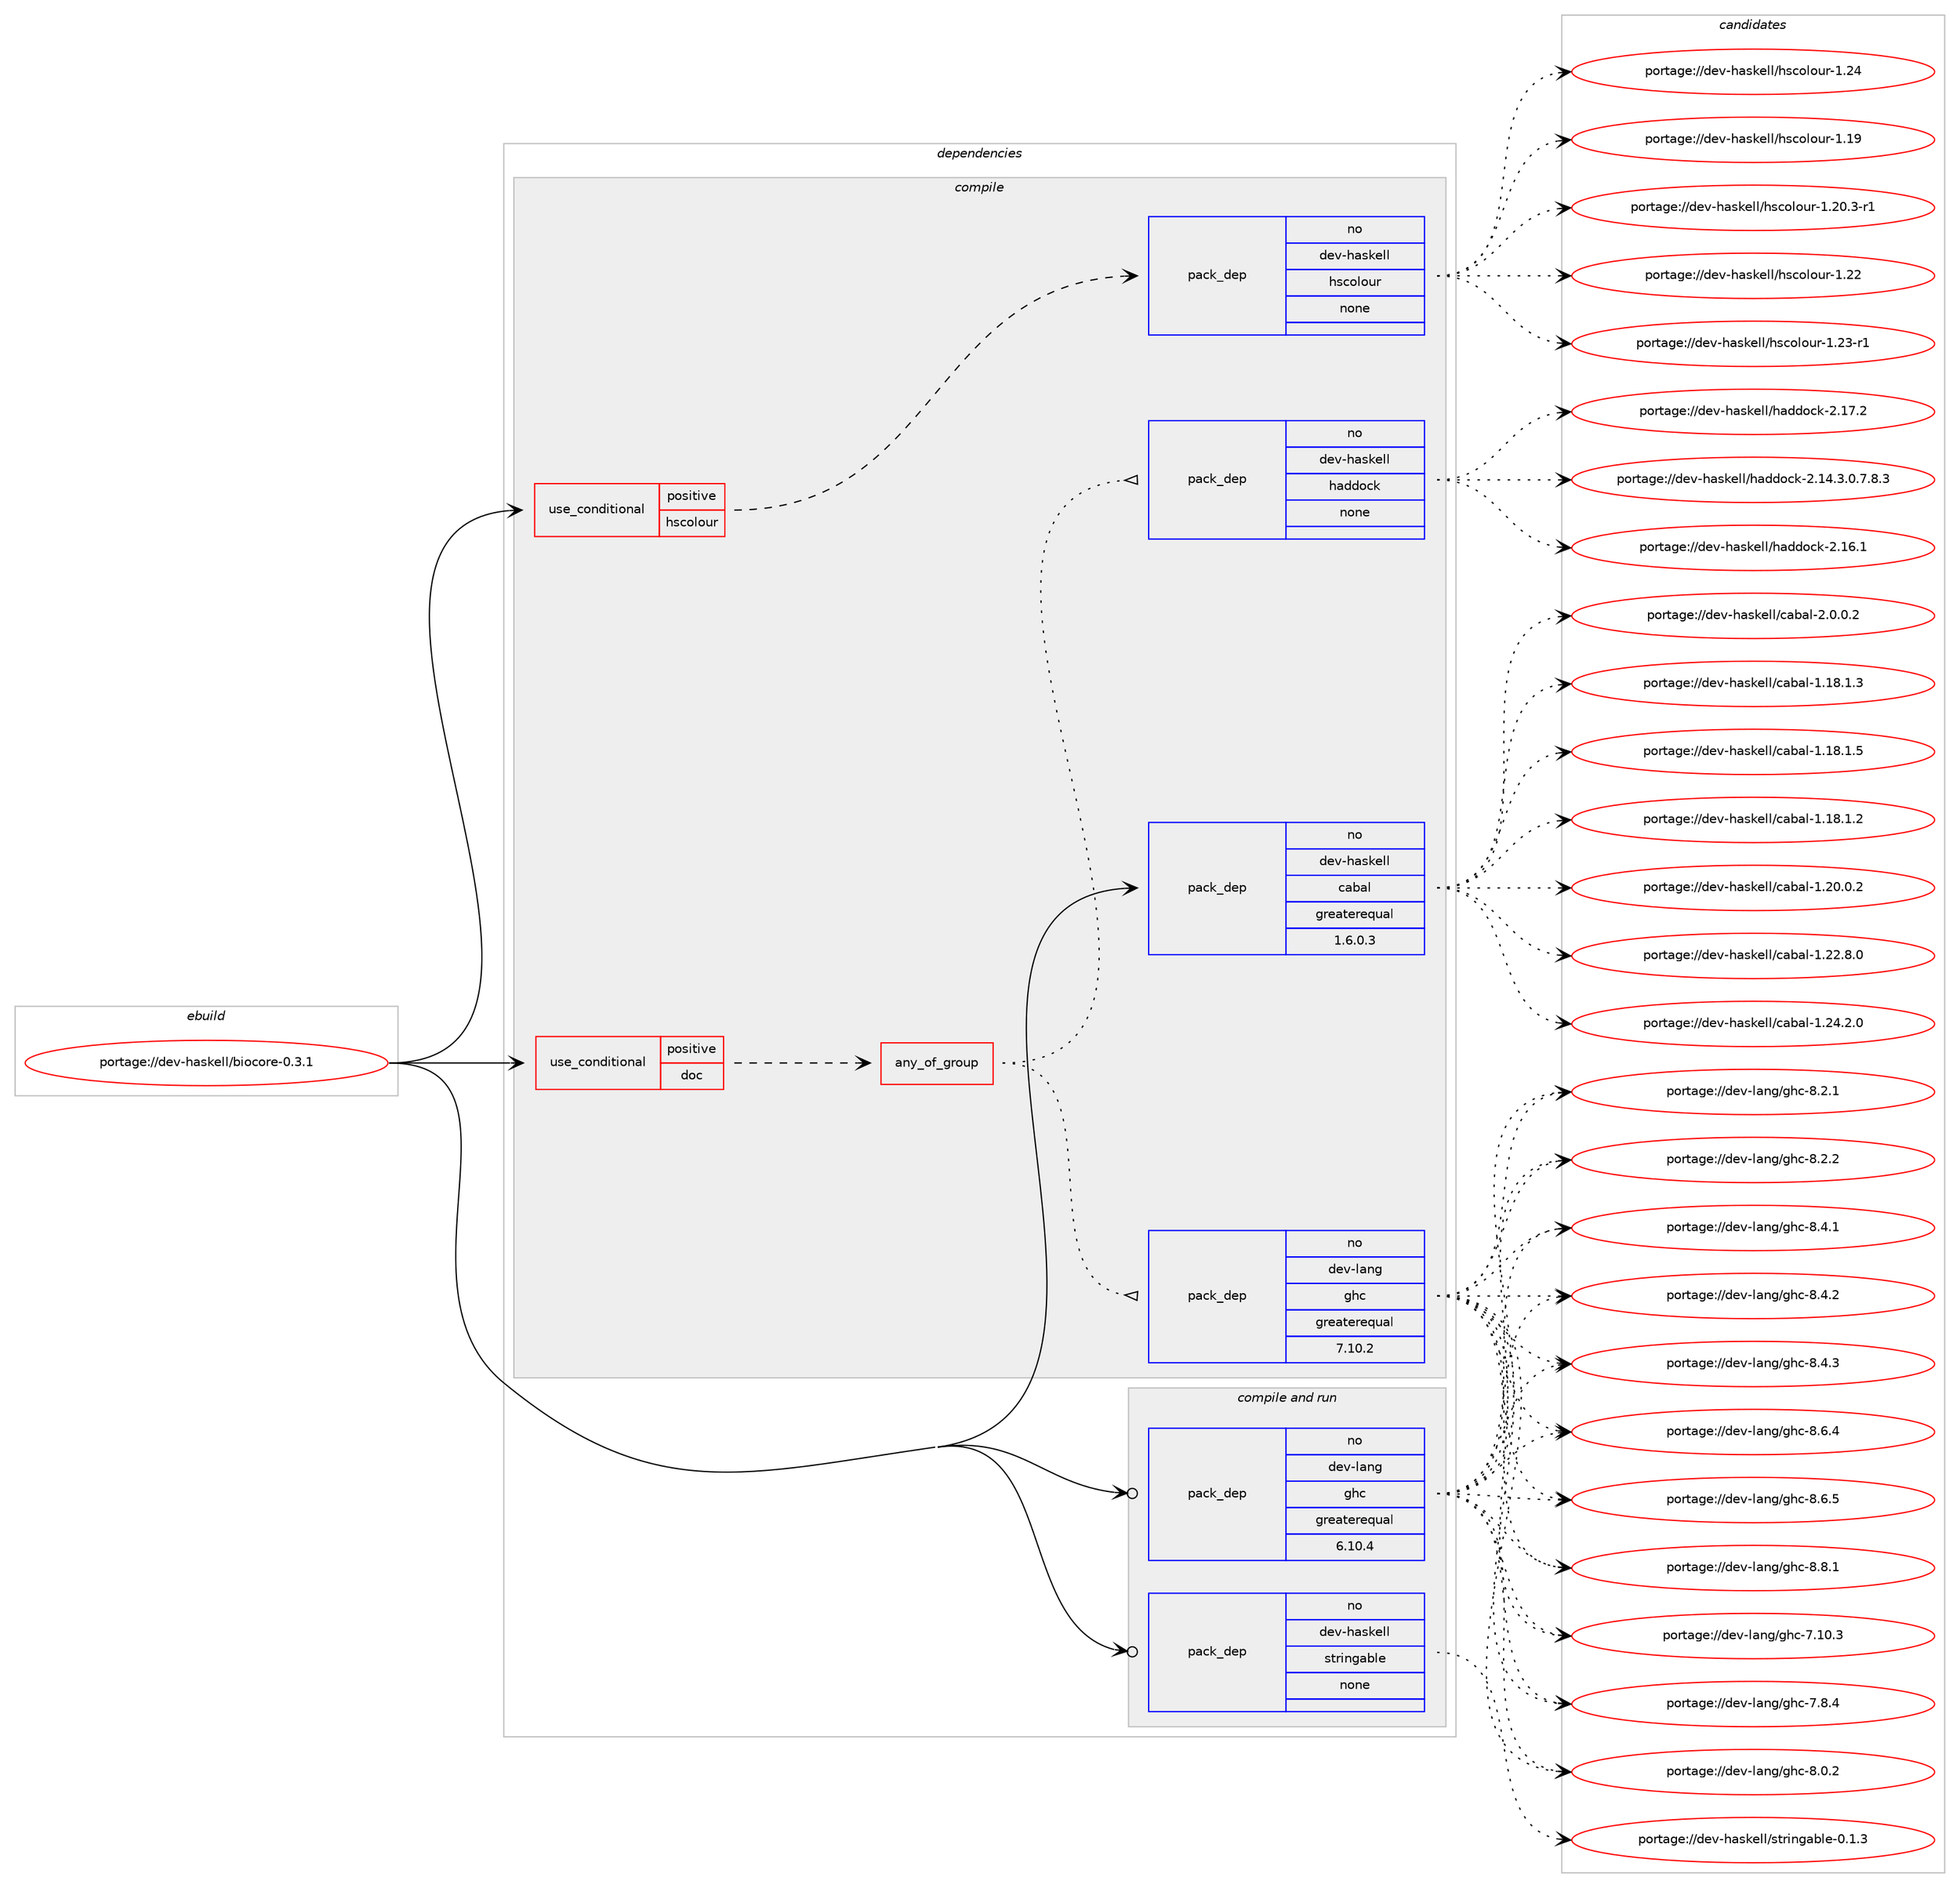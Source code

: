 digraph prolog {

# *************
# Graph options
# *************

newrank=true;
concentrate=true;
compound=true;
graph [rankdir=LR,fontname=Helvetica,fontsize=10,ranksep=1.5];#, ranksep=2.5, nodesep=0.2];
edge  [arrowhead=vee];
node  [fontname=Helvetica,fontsize=10];

# **********
# The ebuild
# **********

subgraph cluster_leftcol {
color=gray;
rank=same;
label=<<i>ebuild</i>>;
id [label="portage://dev-haskell/biocore-0.3.1", color=red, width=4, href="../dev-haskell/biocore-0.3.1.svg"];
}

# ****************
# The dependencies
# ****************

subgraph cluster_midcol {
color=gray;
label=<<i>dependencies</i>>;
subgraph cluster_compile {
fillcolor="#eeeeee";
style=filled;
label=<<i>compile</i>>;
subgraph cond14339 {
dependency62717 [label=<<TABLE BORDER="0" CELLBORDER="1" CELLSPACING="0" CELLPADDING="4"><TR><TD ROWSPAN="3" CELLPADDING="10">use_conditional</TD></TR><TR><TD>positive</TD></TR><TR><TD>doc</TD></TR></TABLE>>, shape=none, color=red];
subgraph any1378 {
dependency62718 [label=<<TABLE BORDER="0" CELLBORDER="1" CELLSPACING="0" CELLPADDING="4"><TR><TD CELLPADDING="10">any_of_group</TD></TR></TABLE>>, shape=none, color=red];subgraph pack46943 {
dependency62719 [label=<<TABLE BORDER="0" CELLBORDER="1" CELLSPACING="0" CELLPADDING="4" WIDTH="220"><TR><TD ROWSPAN="6" CELLPADDING="30">pack_dep</TD></TR><TR><TD WIDTH="110">no</TD></TR><TR><TD>dev-haskell</TD></TR><TR><TD>haddock</TD></TR><TR><TD>none</TD></TR><TR><TD></TD></TR></TABLE>>, shape=none, color=blue];
}
dependency62718:e -> dependency62719:w [weight=20,style="dotted",arrowhead="oinv"];
subgraph pack46944 {
dependency62720 [label=<<TABLE BORDER="0" CELLBORDER="1" CELLSPACING="0" CELLPADDING="4" WIDTH="220"><TR><TD ROWSPAN="6" CELLPADDING="30">pack_dep</TD></TR><TR><TD WIDTH="110">no</TD></TR><TR><TD>dev-lang</TD></TR><TR><TD>ghc</TD></TR><TR><TD>greaterequal</TD></TR><TR><TD>7.10.2</TD></TR></TABLE>>, shape=none, color=blue];
}
dependency62718:e -> dependency62720:w [weight=20,style="dotted",arrowhead="oinv"];
}
dependency62717:e -> dependency62718:w [weight=20,style="dashed",arrowhead="vee"];
}
id:e -> dependency62717:w [weight=20,style="solid",arrowhead="vee"];
subgraph cond14340 {
dependency62721 [label=<<TABLE BORDER="0" CELLBORDER="1" CELLSPACING="0" CELLPADDING="4"><TR><TD ROWSPAN="3" CELLPADDING="10">use_conditional</TD></TR><TR><TD>positive</TD></TR><TR><TD>hscolour</TD></TR></TABLE>>, shape=none, color=red];
subgraph pack46945 {
dependency62722 [label=<<TABLE BORDER="0" CELLBORDER="1" CELLSPACING="0" CELLPADDING="4" WIDTH="220"><TR><TD ROWSPAN="6" CELLPADDING="30">pack_dep</TD></TR><TR><TD WIDTH="110">no</TD></TR><TR><TD>dev-haskell</TD></TR><TR><TD>hscolour</TD></TR><TR><TD>none</TD></TR><TR><TD></TD></TR></TABLE>>, shape=none, color=blue];
}
dependency62721:e -> dependency62722:w [weight=20,style="dashed",arrowhead="vee"];
}
id:e -> dependency62721:w [weight=20,style="solid",arrowhead="vee"];
subgraph pack46946 {
dependency62723 [label=<<TABLE BORDER="0" CELLBORDER="1" CELLSPACING="0" CELLPADDING="4" WIDTH="220"><TR><TD ROWSPAN="6" CELLPADDING="30">pack_dep</TD></TR><TR><TD WIDTH="110">no</TD></TR><TR><TD>dev-haskell</TD></TR><TR><TD>cabal</TD></TR><TR><TD>greaterequal</TD></TR><TR><TD>1.6.0.3</TD></TR></TABLE>>, shape=none, color=blue];
}
id:e -> dependency62723:w [weight=20,style="solid",arrowhead="vee"];
}
subgraph cluster_compileandrun {
fillcolor="#eeeeee";
style=filled;
label=<<i>compile and run</i>>;
subgraph pack46947 {
dependency62724 [label=<<TABLE BORDER="0" CELLBORDER="1" CELLSPACING="0" CELLPADDING="4" WIDTH="220"><TR><TD ROWSPAN="6" CELLPADDING="30">pack_dep</TD></TR><TR><TD WIDTH="110">no</TD></TR><TR><TD>dev-haskell</TD></TR><TR><TD>stringable</TD></TR><TR><TD>none</TD></TR><TR><TD></TD></TR></TABLE>>, shape=none, color=blue];
}
id:e -> dependency62724:w [weight=20,style="solid",arrowhead="odotvee"];
subgraph pack46948 {
dependency62725 [label=<<TABLE BORDER="0" CELLBORDER="1" CELLSPACING="0" CELLPADDING="4" WIDTH="220"><TR><TD ROWSPAN="6" CELLPADDING="30">pack_dep</TD></TR><TR><TD WIDTH="110">no</TD></TR><TR><TD>dev-lang</TD></TR><TR><TD>ghc</TD></TR><TR><TD>greaterequal</TD></TR><TR><TD>6.10.4</TD></TR></TABLE>>, shape=none, color=blue];
}
id:e -> dependency62725:w [weight=20,style="solid",arrowhead="odotvee"];
}
subgraph cluster_run {
fillcolor="#eeeeee";
style=filled;
label=<<i>run</i>>;
}
}

# **************
# The candidates
# **************

subgraph cluster_choices {
rank=same;
color=gray;
label=<<i>candidates</i>>;

subgraph choice46943 {
color=black;
nodesep=1;
choiceportage1001011184510497115107101108108471049710010011199107455046495246514648465546564651 [label="portage://dev-haskell/haddock-2.14.3.0.7.8.3", color=red, width=4,href="../dev-haskell/haddock-2.14.3.0.7.8.3.svg"];
choiceportage100101118451049711510710110810847104971001001119910745504649544649 [label="portage://dev-haskell/haddock-2.16.1", color=red, width=4,href="../dev-haskell/haddock-2.16.1.svg"];
choiceportage100101118451049711510710110810847104971001001119910745504649554650 [label="portage://dev-haskell/haddock-2.17.2", color=red, width=4,href="../dev-haskell/haddock-2.17.2.svg"];
dependency62719:e -> choiceportage1001011184510497115107101108108471049710010011199107455046495246514648465546564651:w [style=dotted,weight="100"];
dependency62719:e -> choiceportage100101118451049711510710110810847104971001001119910745504649544649:w [style=dotted,weight="100"];
dependency62719:e -> choiceportage100101118451049711510710110810847104971001001119910745504649554650:w [style=dotted,weight="100"];
}
subgraph choice46944 {
color=black;
nodesep=1;
choiceportage1001011184510897110103471031049945554649484651 [label="portage://dev-lang/ghc-7.10.3", color=red, width=4,href="../dev-lang/ghc-7.10.3.svg"];
choiceportage10010111845108971101034710310499455546564652 [label="portage://dev-lang/ghc-7.8.4", color=red, width=4,href="../dev-lang/ghc-7.8.4.svg"];
choiceportage10010111845108971101034710310499455646484650 [label="portage://dev-lang/ghc-8.0.2", color=red, width=4,href="../dev-lang/ghc-8.0.2.svg"];
choiceportage10010111845108971101034710310499455646504649 [label="portage://dev-lang/ghc-8.2.1", color=red, width=4,href="../dev-lang/ghc-8.2.1.svg"];
choiceportage10010111845108971101034710310499455646504650 [label="portage://dev-lang/ghc-8.2.2", color=red, width=4,href="../dev-lang/ghc-8.2.2.svg"];
choiceportage10010111845108971101034710310499455646524649 [label="portage://dev-lang/ghc-8.4.1", color=red, width=4,href="../dev-lang/ghc-8.4.1.svg"];
choiceportage10010111845108971101034710310499455646524650 [label="portage://dev-lang/ghc-8.4.2", color=red, width=4,href="../dev-lang/ghc-8.4.2.svg"];
choiceportage10010111845108971101034710310499455646524651 [label="portage://dev-lang/ghc-8.4.3", color=red, width=4,href="../dev-lang/ghc-8.4.3.svg"];
choiceportage10010111845108971101034710310499455646544652 [label="portage://dev-lang/ghc-8.6.4", color=red, width=4,href="../dev-lang/ghc-8.6.4.svg"];
choiceportage10010111845108971101034710310499455646544653 [label="portage://dev-lang/ghc-8.6.5", color=red, width=4,href="../dev-lang/ghc-8.6.5.svg"];
choiceportage10010111845108971101034710310499455646564649 [label="portage://dev-lang/ghc-8.8.1", color=red, width=4,href="../dev-lang/ghc-8.8.1.svg"];
dependency62720:e -> choiceportage1001011184510897110103471031049945554649484651:w [style=dotted,weight="100"];
dependency62720:e -> choiceportage10010111845108971101034710310499455546564652:w [style=dotted,weight="100"];
dependency62720:e -> choiceportage10010111845108971101034710310499455646484650:w [style=dotted,weight="100"];
dependency62720:e -> choiceportage10010111845108971101034710310499455646504649:w [style=dotted,weight="100"];
dependency62720:e -> choiceportage10010111845108971101034710310499455646504650:w [style=dotted,weight="100"];
dependency62720:e -> choiceportage10010111845108971101034710310499455646524649:w [style=dotted,weight="100"];
dependency62720:e -> choiceportage10010111845108971101034710310499455646524650:w [style=dotted,weight="100"];
dependency62720:e -> choiceportage10010111845108971101034710310499455646524651:w [style=dotted,weight="100"];
dependency62720:e -> choiceportage10010111845108971101034710310499455646544652:w [style=dotted,weight="100"];
dependency62720:e -> choiceportage10010111845108971101034710310499455646544653:w [style=dotted,weight="100"];
dependency62720:e -> choiceportage10010111845108971101034710310499455646564649:w [style=dotted,weight="100"];
}
subgraph choice46945 {
color=black;
nodesep=1;
choiceportage100101118451049711510710110810847104115991111081111171144549464957 [label="portage://dev-haskell/hscolour-1.19", color=red, width=4,href="../dev-haskell/hscolour-1.19.svg"];
choiceportage10010111845104971151071011081084710411599111108111117114454946504846514511449 [label="portage://dev-haskell/hscolour-1.20.3-r1", color=red, width=4,href="../dev-haskell/hscolour-1.20.3-r1.svg"];
choiceportage100101118451049711510710110810847104115991111081111171144549465050 [label="portage://dev-haskell/hscolour-1.22", color=red, width=4,href="../dev-haskell/hscolour-1.22.svg"];
choiceportage1001011184510497115107101108108471041159911110811111711445494650514511449 [label="portage://dev-haskell/hscolour-1.23-r1", color=red, width=4,href="../dev-haskell/hscolour-1.23-r1.svg"];
choiceportage100101118451049711510710110810847104115991111081111171144549465052 [label="portage://dev-haskell/hscolour-1.24", color=red, width=4,href="../dev-haskell/hscolour-1.24.svg"];
dependency62722:e -> choiceportage100101118451049711510710110810847104115991111081111171144549464957:w [style=dotted,weight="100"];
dependency62722:e -> choiceportage10010111845104971151071011081084710411599111108111117114454946504846514511449:w [style=dotted,weight="100"];
dependency62722:e -> choiceportage100101118451049711510710110810847104115991111081111171144549465050:w [style=dotted,weight="100"];
dependency62722:e -> choiceportage1001011184510497115107101108108471041159911110811111711445494650514511449:w [style=dotted,weight="100"];
dependency62722:e -> choiceportage100101118451049711510710110810847104115991111081111171144549465052:w [style=dotted,weight="100"];
}
subgraph choice46946 {
color=black;
nodesep=1;
choiceportage10010111845104971151071011081084799979897108454946495646494650 [label="portage://dev-haskell/cabal-1.18.1.2", color=red, width=4,href="../dev-haskell/cabal-1.18.1.2.svg"];
choiceportage10010111845104971151071011081084799979897108454946495646494651 [label="portage://dev-haskell/cabal-1.18.1.3", color=red, width=4,href="../dev-haskell/cabal-1.18.1.3.svg"];
choiceportage10010111845104971151071011081084799979897108454946495646494653 [label="portage://dev-haskell/cabal-1.18.1.5", color=red, width=4,href="../dev-haskell/cabal-1.18.1.5.svg"];
choiceportage10010111845104971151071011081084799979897108454946504846484650 [label="portage://dev-haskell/cabal-1.20.0.2", color=red, width=4,href="../dev-haskell/cabal-1.20.0.2.svg"];
choiceportage10010111845104971151071011081084799979897108454946505046564648 [label="portage://dev-haskell/cabal-1.22.8.0", color=red, width=4,href="../dev-haskell/cabal-1.22.8.0.svg"];
choiceportage10010111845104971151071011081084799979897108454946505246504648 [label="portage://dev-haskell/cabal-1.24.2.0", color=red, width=4,href="../dev-haskell/cabal-1.24.2.0.svg"];
choiceportage100101118451049711510710110810847999798971084550464846484650 [label="portage://dev-haskell/cabal-2.0.0.2", color=red, width=4,href="../dev-haskell/cabal-2.0.0.2.svg"];
dependency62723:e -> choiceportage10010111845104971151071011081084799979897108454946495646494650:w [style=dotted,weight="100"];
dependency62723:e -> choiceportage10010111845104971151071011081084799979897108454946495646494651:w [style=dotted,weight="100"];
dependency62723:e -> choiceportage10010111845104971151071011081084799979897108454946495646494653:w [style=dotted,weight="100"];
dependency62723:e -> choiceportage10010111845104971151071011081084799979897108454946504846484650:w [style=dotted,weight="100"];
dependency62723:e -> choiceportage10010111845104971151071011081084799979897108454946505046564648:w [style=dotted,weight="100"];
dependency62723:e -> choiceportage10010111845104971151071011081084799979897108454946505246504648:w [style=dotted,weight="100"];
dependency62723:e -> choiceportage100101118451049711510710110810847999798971084550464846484650:w [style=dotted,weight="100"];
}
subgraph choice46947 {
color=black;
nodesep=1;
choiceportage1001011184510497115107101108108471151161141051101039798108101454846494651 [label="portage://dev-haskell/stringable-0.1.3", color=red, width=4,href="../dev-haskell/stringable-0.1.3.svg"];
dependency62724:e -> choiceportage1001011184510497115107101108108471151161141051101039798108101454846494651:w [style=dotted,weight="100"];
}
subgraph choice46948 {
color=black;
nodesep=1;
choiceportage1001011184510897110103471031049945554649484651 [label="portage://dev-lang/ghc-7.10.3", color=red, width=4,href="../dev-lang/ghc-7.10.3.svg"];
choiceportage10010111845108971101034710310499455546564652 [label="portage://dev-lang/ghc-7.8.4", color=red, width=4,href="../dev-lang/ghc-7.8.4.svg"];
choiceportage10010111845108971101034710310499455646484650 [label="portage://dev-lang/ghc-8.0.2", color=red, width=4,href="../dev-lang/ghc-8.0.2.svg"];
choiceportage10010111845108971101034710310499455646504649 [label="portage://dev-lang/ghc-8.2.1", color=red, width=4,href="../dev-lang/ghc-8.2.1.svg"];
choiceportage10010111845108971101034710310499455646504650 [label="portage://dev-lang/ghc-8.2.2", color=red, width=4,href="../dev-lang/ghc-8.2.2.svg"];
choiceportage10010111845108971101034710310499455646524649 [label="portage://dev-lang/ghc-8.4.1", color=red, width=4,href="../dev-lang/ghc-8.4.1.svg"];
choiceportage10010111845108971101034710310499455646524650 [label="portage://dev-lang/ghc-8.4.2", color=red, width=4,href="../dev-lang/ghc-8.4.2.svg"];
choiceportage10010111845108971101034710310499455646524651 [label="portage://dev-lang/ghc-8.4.3", color=red, width=4,href="../dev-lang/ghc-8.4.3.svg"];
choiceportage10010111845108971101034710310499455646544652 [label="portage://dev-lang/ghc-8.6.4", color=red, width=4,href="../dev-lang/ghc-8.6.4.svg"];
choiceportage10010111845108971101034710310499455646544653 [label="portage://dev-lang/ghc-8.6.5", color=red, width=4,href="../dev-lang/ghc-8.6.5.svg"];
choiceportage10010111845108971101034710310499455646564649 [label="portage://dev-lang/ghc-8.8.1", color=red, width=4,href="../dev-lang/ghc-8.8.1.svg"];
dependency62725:e -> choiceportage1001011184510897110103471031049945554649484651:w [style=dotted,weight="100"];
dependency62725:e -> choiceportage10010111845108971101034710310499455546564652:w [style=dotted,weight="100"];
dependency62725:e -> choiceportage10010111845108971101034710310499455646484650:w [style=dotted,weight="100"];
dependency62725:e -> choiceportage10010111845108971101034710310499455646504649:w [style=dotted,weight="100"];
dependency62725:e -> choiceportage10010111845108971101034710310499455646504650:w [style=dotted,weight="100"];
dependency62725:e -> choiceportage10010111845108971101034710310499455646524649:w [style=dotted,weight="100"];
dependency62725:e -> choiceportage10010111845108971101034710310499455646524650:w [style=dotted,weight="100"];
dependency62725:e -> choiceportage10010111845108971101034710310499455646524651:w [style=dotted,weight="100"];
dependency62725:e -> choiceportage10010111845108971101034710310499455646544652:w [style=dotted,weight="100"];
dependency62725:e -> choiceportage10010111845108971101034710310499455646544653:w [style=dotted,weight="100"];
dependency62725:e -> choiceportage10010111845108971101034710310499455646564649:w [style=dotted,weight="100"];
}
}

}
